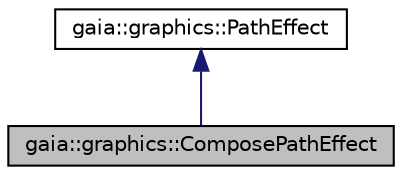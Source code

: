 digraph G
{
  edge [fontname="Helvetica",fontsize="10",labelfontname="Helvetica",labelfontsize="10"];
  node [fontname="Helvetica",fontsize="10",shape=record];
  Node1 [label="gaia::graphics::ComposePathEffect",height=0.2,width=0.4,color="black", fillcolor="grey75", style="filled" fontcolor="black"];
  Node2 -> Node1 [dir=back,color="midnightblue",fontsize="10",style="solid",fontname="Helvetica"];
  Node2 [label="gaia::graphics::PathEffect",height=0.2,width=0.4,color="black", fillcolor="white", style="filled",URL="$d0/d36/classgaia_1_1graphics_1_1_path_effect.html",tooltip="PathEffect is the base class for objects in the Paint that affect the geometry of a drawing primitive..."];
}
